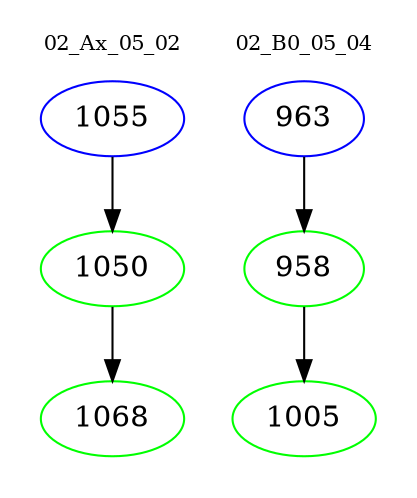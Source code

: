 digraph{
subgraph cluster_0 {
color = white
label = "02_Ax_05_02";
fontsize=10;
T0_1055 [label="1055", color="blue"]
T0_1055 -> T0_1050 [color="black"]
T0_1050 [label="1050", color="green"]
T0_1050 -> T0_1068 [color="black"]
T0_1068 [label="1068", color="green"]
}
subgraph cluster_1 {
color = white
label = "02_B0_05_04";
fontsize=10;
T1_963 [label="963", color="blue"]
T1_963 -> T1_958 [color="black"]
T1_958 [label="958", color="green"]
T1_958 -> T1_1005 [color="black"]
T1_1005 [label="1005", color="green"]
}
}
